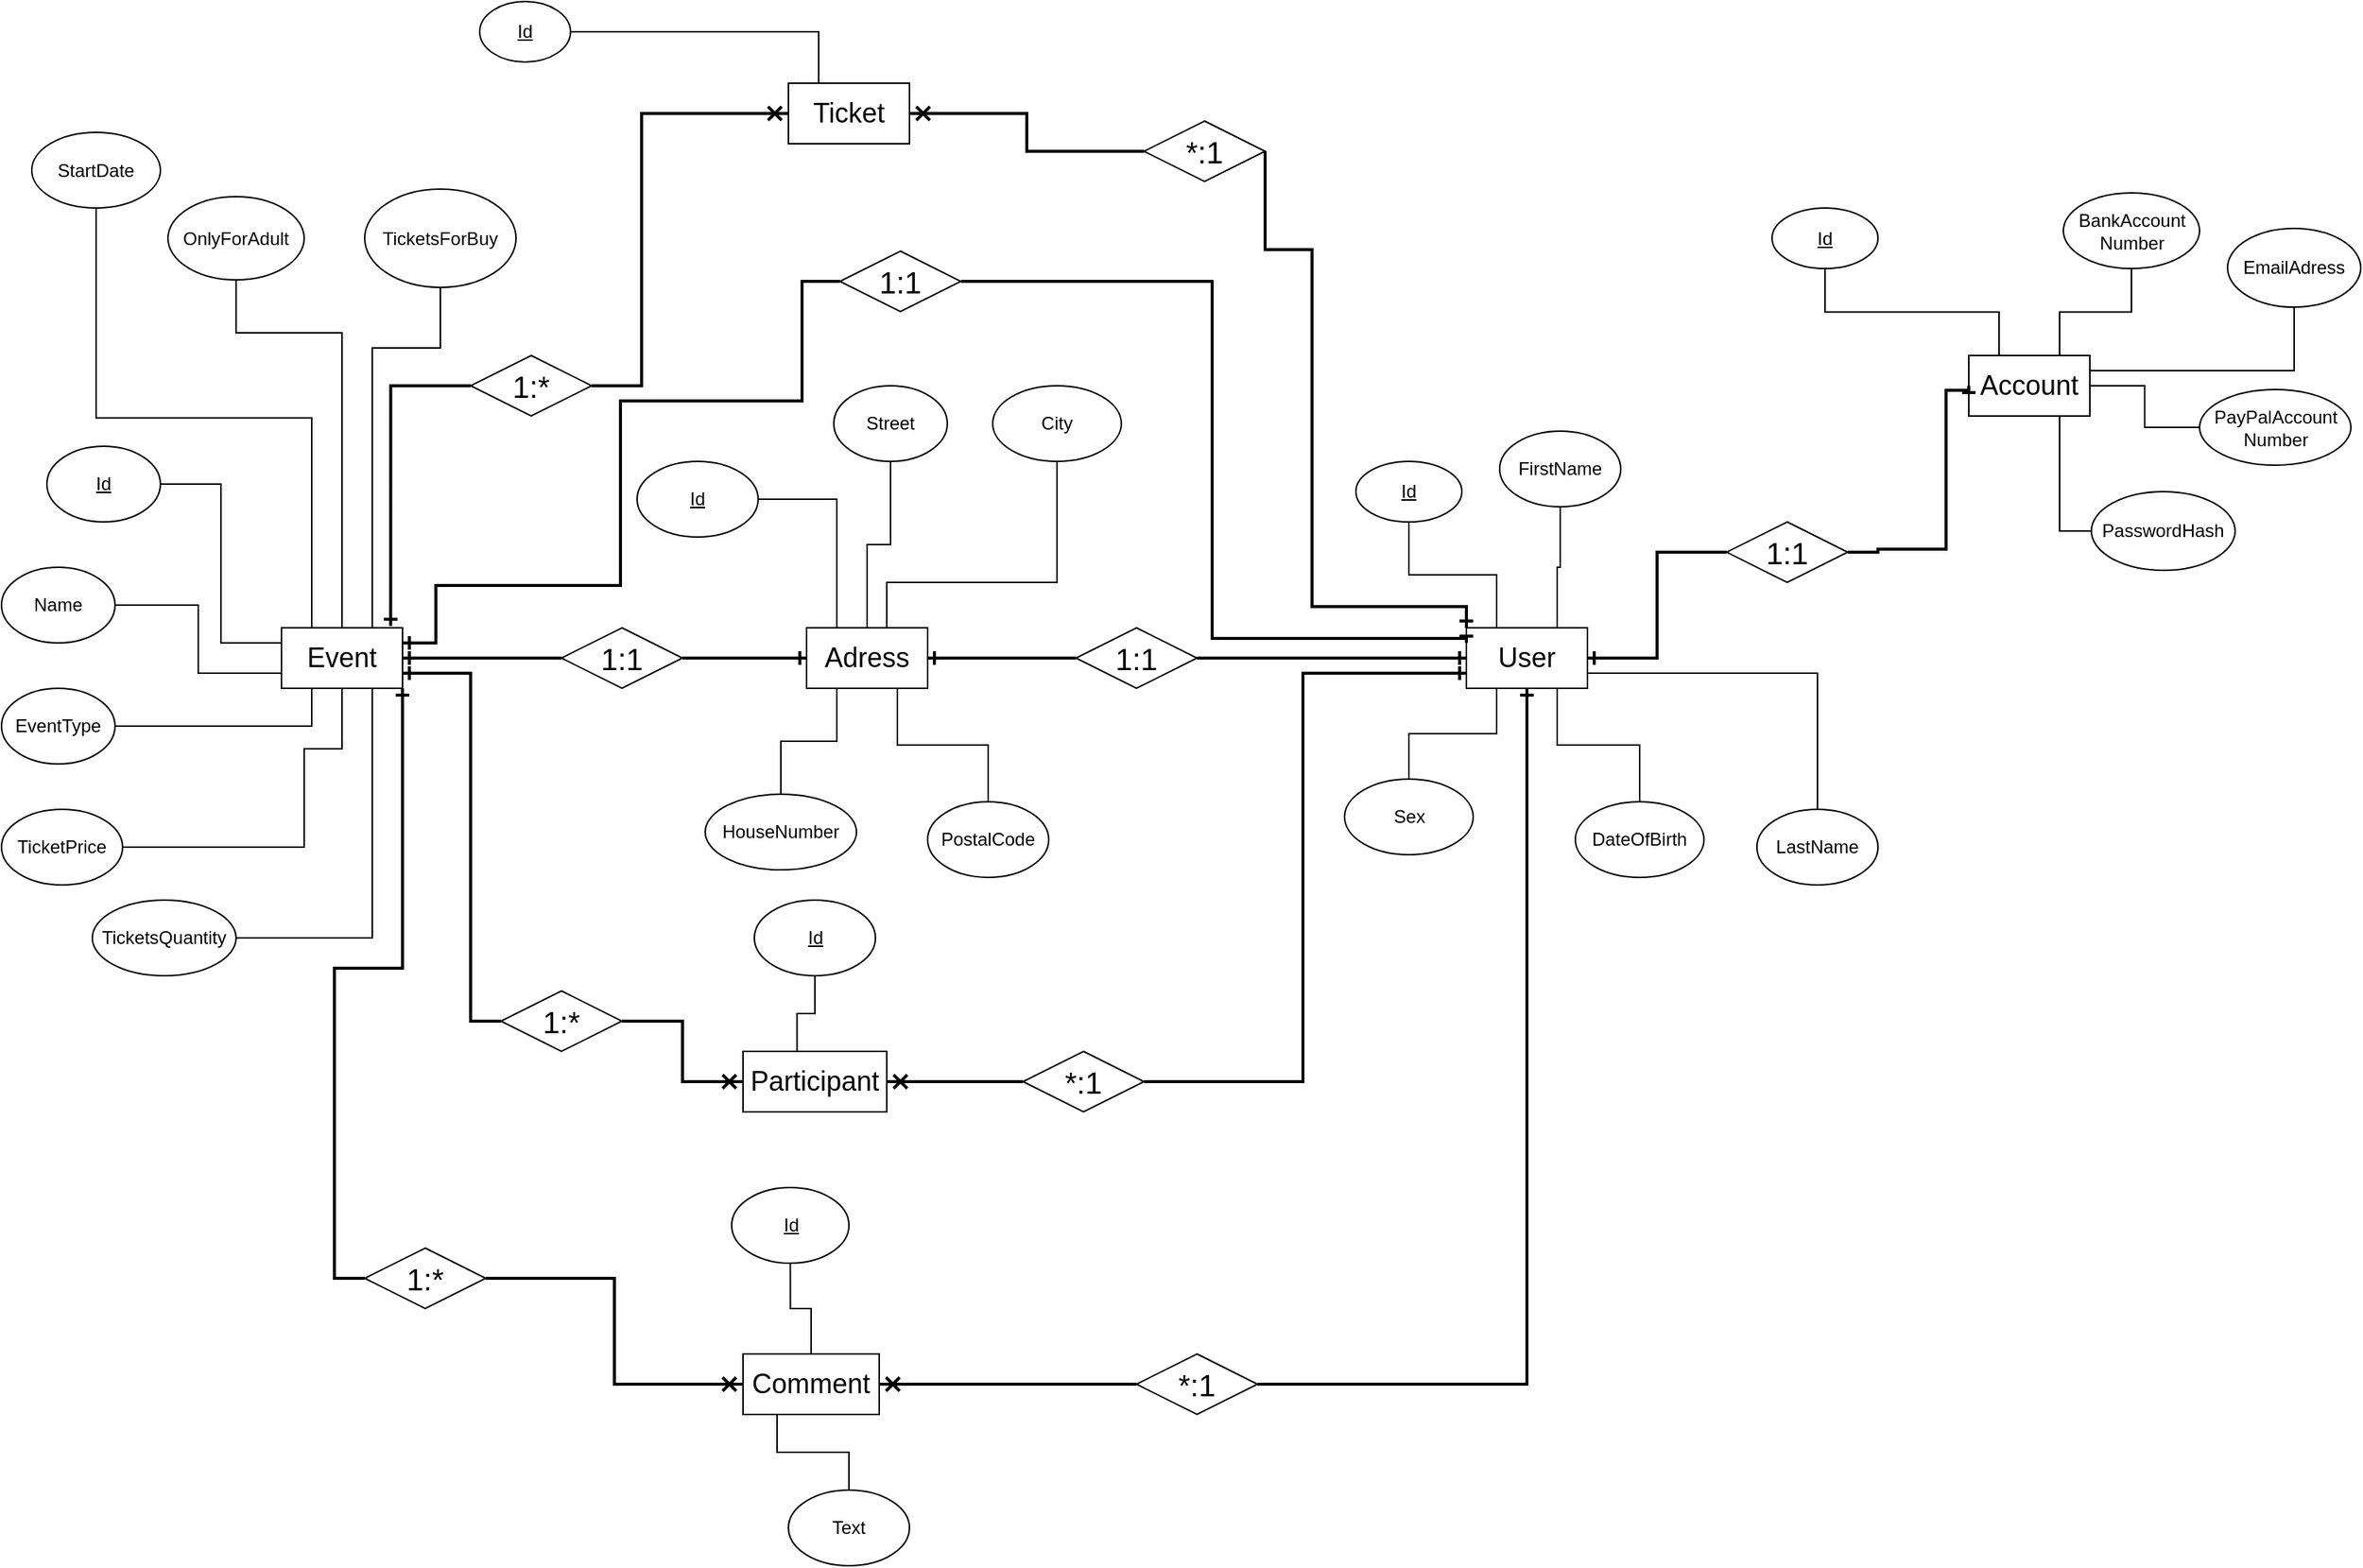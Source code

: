 <mxfile version="14.9.6" type="device"><diagram id="eS-VAdwO2bVmHUquy5g9" name="Page-1"><mxGraphModel dx="1021" dy="504" grid="0" gridSize="10" guides="1" tooltips="1" connect="1" arrows="1" fold="1" page="1" pageScale="1" pageWidth="827" pageHeight="1169" background="#ffffff" math="0" shadow="0"><root><mxCell id="0"/><mxCell id="1" parent="0"/><mxCell id="W27jIn-WB_SkyRIpFvcP-54" style="edgeStyle=orthogonalEdgeStyle;rounded=0;orthogonalLoop=1;jettySize=auto;html=1;exitX=1;exitY=0.75;exitDx=0;exitDy=0;entryX=0;entryY=0.5;entryDx=0;entryDy=0;startArrow=ERone;startFill=0;endArrow=none;endFill=0;strokeWidth=2;" parent="1" source="W27jIn-WB_SkyRIpFvcP-1" target="W27jIn-WB_SkyRIpFvcP-39" edge="1"><mxGeometry relative="1" as="geometry"><Array as="points"><mxPoint x="380" y="485"/></Array></mxGeometry></mxCell><mxCell id="W27jIn-WB_SkyRIpFvcP-62" style="edgeStyle=orthogonalEdgeStyle;rounded=0;orthogonalLoop=1;jettySize=auto;html=1;exitX=0.5;exitY=1;exitDx=0;exitDy=0;entryX=1;entryY=0.5;entryDx=0;entryDy=0;startArrow=none;startFill=0;endArrow=none;endFill=0;strokeWidth=1;" parent="1" source="W27jIn-WB_SkyRIpFvcP-1" target="W27jIn-WB_SkyRIpFvcP-11" edge="1"><mxGeometry relative="1" as="geometry"><Array as="points"><mxPoint x="295" y="535"/><mxPoint x="270" y="535"/><mxPoint x="270" y="600"/></Array></mxGeometry></mxCell><mxCell id="W27jIn-WB_SkyRIpFvcP-64" style="edgeStyle=orthogonalEdgeStyle;rounded=0;orthogonalLoop=1;jettySize=auto;html=1;exitX=0;exitY=0.75;exitDx=0;exitDy=0;entryX=1;entryY=0.5;entryDx=0;entryDy=0;startArrow=none;startFill=0;endArrow=none;endFill=0;strokeWidth=1;" parent="1" source="W27jIn-WB_SkyRIpFvcP-1" target="W27jIn-WB_SkyRIpFvcP-5" edge="1"><mxGeometry relative="1" as="geometry"/></mxCell><mxCell id="W27jIn-WB_SkyRIpFvcP-84" style="edgeStyle=orthogonalEdgeStyle;rounded=0;orthogonalLoop=1;jettySize=auto;html=1;exitX=1;exitY=1;exitDx=0;exitDy=0;entryX=0;entryY=0.5;entryDx=0;entryDy=0;startArrow=ERone;startFill=0;endArrow=none;endFill=0;strokeWidth=2;" parent="1" source="W27jIn-WB_SkyRIpFvcP-1" target="W27jIn-WB_SkyRIpFvcP-52" edge="1"><mxGeometry relative="1" as="geometry"/></mxCell><mxCell id="W27jIn-WB_SkyRIpFvcP-1" value="&lt;font style=&quot;font-size: 18px&quot;&gt;Event&lt;/font&gt;" style="rounded=0;whiteSpace=wrap;html=1;" parent="1" vertex="1"><mxGeometry x="255" y="455" width="80" height="40" as="geometry"/></mxCell><mxCell id="W27jIn-WB_SkyRIpFvcP-77" style="edgeStyle=orthogonalEdgeStyle;rounded=0;orthogonalLoop=1;jettySize=auto;html=1;exitX=0.25;exitY=1;exitDx=0;exitDy=0;entryX=0.5;entryY=0;entryDx=0;entryDy=0;startArrow=none;startFill=0;endArrow=none;endFill=0;strokeWidth=1;" parent="1" source="W27jIn-WB_SkyRIpFvcP-3" target="W27jIn-WB_SkyRIpFvcP-17" edge="1"><mxGeometry relative="1" as="geometry"/></mxCell><mxCell id="W27jIn-WB_SkyRIpFvcP-78" style="edgeStyle=orthogonalEdgeStyle;rounded=0;orthogonalLoop=1;jettySize=auto;html=1;exitX=0.75;exitY=1;exitDx=0;exitDy=0;entryX=0.5;entryY=0;entryDx=0;entryDy=0;startArrow=none;startFill=0;endArrow=none;endFill=0;strokeWidth=1;" parent="1" source="W27jIn-WB_SkyRIpFvcP-3" target="W27jIn-WB_SkyRIpFvcP-15" edge="1"><mxGeometry relative="1" as="geometry"/></mxCell><mxCell id="W27jIn-WB_SkyRIpFvcP-3" value="&lt;font style=&quot;font-size: 18px&quot;&gt;Adress&lt;/font&gt;" style="rounded=0;whiteSpace=wrap;html=1;" parent="1" vertex="1"><mxGeometry x="602" y="455" width="80" height="40" as="geometry"/></mxCell><mxCell id="W27jIn-WB_SkyRIpFvcP-65" style="edgeStyle=orthogonalEdgeStyle;rounded=0;orthogonalLoop=1;jettySize=auto;html=1;exitX=1;exitY=0.5;exitDx=0;exitDy=0;entryX=0;entryY=0.25;entryDx=0;entryDy=0;startArrow=none;startFill=0;endArrow=none;endFill=0;strokeWidth=1;" parent="1" source="W27jIn-WB_SkyRIpFvcP-4" target="W27jIn-WB_SkyRIpFvcP-1" edge="1"><mxGeometry relative="1" as="geometry"/></mxCell><mxCell id="W27jIn-WB_SkyRIpFvcP-4" value="&lt;u&gt;Id&lt;/u&gt;" style="ellipse;whiteSpace=wrap;html=1;" parent="1" vertex="1"><mxGeometry x="100" y="335" width="75" height="50" as="geometry"/></mxCell><mxCell id="W27jIn-WB_SkyRIpFvcP-5" value="Name" style="ellipse;whiteSpace=wrap;html=1;" parent="1" vertex="1"><mxGeometry x="70" y="415" width="75" height="50" as="geometry"/></mxCell><mxCell id="W27jIn-WB_SkyRIpFvcP-68" style="edgeStyle=orthogonalEdgeStyle;rounded=0;orthogonalLoop=1;jettySize=auto;html=1;exitX=0;exitY=0.5;exitDx=0;exitDy=0;entryX=1;entryY=0.5;entryDx=0;entryDy=0;startArrow=none;startFill=0;endArrow=ERone;endFill=0;strokeWidth=2;" parent="1" source="W27jIn-WB_SkyRIpFvcP-6" target="W27jIn-WB_SkyRIpFvcP-1" edge="1"><mxGeometry relative="1" as="geometry"/></mxCell><mxCell id="W27jIn-WB_SkyRIpFvcP-71" style="edgeStyle=orthogonalEdgeStyle;rounded=0;orthogonalLoop=1;jettySize=auto;html=1;exitX=1;exitY=0.5;exitDx=0;exitDy=0;entryX=0;entryY=0.5;entryDx=0;entryDy=0;startArrow=none;startFill=0;endArrow=ERone;endFill=0;strokeWidth=2;" parent="1" source="W27jIn-WB_SkyRIpFvcP-6" target="W27jIn-WB_SkyRIpFvcP-3" edge="1"><mxGeometry relative="1" as="geometry"/></mxCell><mxCell id="W27jIn-WB_SkyRIpFvcP-6" value="&lt;font style=&quot;font-size: 20px&quot;&gt;1:1&lt;/font&gt;" style="rhombus;whiteSpace=wrap;html=1;" parent="1" vertex="1"><mxGeometry x="440" y="455" width="80" height="40" as="geometry"/></mxCell><mxCell id="W27jIn-WB_SkyRIpFvcP-63" style="edgeStyle=orthogonalEdgeStyle;rounded=0;orthogonalLoop=1;jettySize=auto;html=1;exitX=1;exitY=0.5;exitDx=0;exitDy=0;entryX=0.25;entryY=1;entryDx=0;entryDy=0;startArrow=none;startFill=0;endArrow=none;endFill=0;strokeWidth=1;" parent="1" source="W27jIn-WB_SkyRIpFvcP-7" target="W27jIn-WB_SkyRIpFvcP-1" edge="1"><mxGeometry relative="1" as="geometry"/></mxCell><mxCell id="W27jIn-WB_SkyRIpFvcP-7" value="EventType" style="ellipse;whiteSpace=wrap;html=1;" parent="1" vertex="1"><mxGeometry x="70" y="495" width="75" height="50" as="geometry"/></mxCell><mxCell id="W27jIn-WB_SkyRIpFvcP-66" style="edgeStyle=orthogonalEdgeStyle;rounded=0;orthogonalLoop=1;jettySize=auto;html=1;exitX=0.5;exitY=1;exitDx=0;exitDy=0;entryX=0.25;entryY=0;entryDx=0;entryDy=0;startArrow=none;startFill=0;endArrow=none;endFill=0;strokeWidth=1;" parent="1" source="W27jIn-WB_SkyRIpFvcP-9" target="W27jIn-WB_SkyRIpFvcP-1" edge="1"><mxGeometry relative="1" as="geometry"/></mxCell><mxCell id="W27jIn-WB_SkyRIpFvcP-9" value="StartDate" style="ellipse;whiteSpace=wrap;html=1;" parent="1" vertex="1"><mxGeometry x="90" y="127.5" width="85" height="50" as="geometry"/></mxCell><mxCell id="W27jIn-WB_SkyRIpFvcP-11" value="TicketPrice" style="ellipse;whiteSpace=wrap;html=1;" parent="1" vertex="1"><mxGeometry x="70" y="575" width="80" height="50" as="geometry"/></mxCell><mxCell id="W27jIn-WB_SkyRIpFvcP-85" style="edgeStyle=orthogonalEdgeStyle;rounded=0;orthogonalLoop=1;jettySize=auto;html=1;exitX=1;exitY=0.5;exitDx=0;exitDy=0;entryX=0.75;entryY=1;entryDx=0;entryDy=0;startArrow=none;startFill=0;endArrow=none;endFill=0;strokeWidth=1;" parent="1" source="W27jIn-WB_SkyRIpFvcP-12" target="W27jIn-WB_SkyRIpFvcP-1" edge="1"><mxGeometry relative="1" as="geometry"/></mxCell><mxCell id="W27jIn-WB_SkyRIpFvcP-12" value="TicketsQuantity" style="ellipse;whiteSpace=wrap;html=1;" parent="1" vertex="1"><mxGeometry x="130" y="635" width="95" height="50" as="geometry"/></mxCell><mxCell id="W27jIn-WB_SkyRIpFvcP-79" style="edgeStyle=orthogonalEdgeStyle;rounded=0;orthogonalLoop=1;jettySize=auto;html=1;exitX=1;exitY=0.5;exitDx=0;exitDy=0;entryX=0.25;entryY=0;entryDx=0;entryDy=0;startArrow=none;startFill=0;endArrow=none;endFill=0;strokeWidth=1;" parent="1" source="W27jIn-WB_SkyRIpFvcP-13" target="W27jIn-WB_SkyRIpFvcP-3" edge="1"><mxGeometry relative="1" as="geometry"/></mxCell><mxCell id="W27jIn-WB_SkyRIpFvcP-13" value="&lt;u&gt;Id&lt;/u&gt;" style="ellipse;whiteSpace=wrap;html=1;" parent="1" vertex="1"><mxGeometry x="490" y="345" width="80" height="50" as="geometry"/></mxCell><mxCell id="W27jIn-WB_SkyRIpFvcP-80" style="edgeStyle=orthogonalEdgeStyle;rounded=0;orthogonalLoop=1;jettySize=auto;html=1;exitX=0.5;exitY=1;exitDx=0;exitDy=0;entryX=0.5;entryY=0;entryDx=0;entryDy=0;startArrow=none;startFill=0;endArrow=none;endFill=0;strokeWidth=1;" parent="1" source="W27jIn-WB_SkyRIpFvcP-14" target="W27jIn-WB_SkyRIpFvcP-3" edge="1"><mxGeometry relative="1" as="geometry"/></mxCell><mxCell id="W27jIn-WB_SkyRIpFvcP-14" value="Street" style="ellipse;whiteSpace=wrap;html=1;" parent="1" vertex="1"><mxGeometry x="620" y="295" width="75" height="50" as="geometry"/></mxCell><mxCell id="W27jIn-WB_SkyRIpFvcP-15" value="PostalCode" style="ellipse;whiteSpace=wrap;html=1;" parent="1" vertex="1"><mxGeometry x="682" y="570" width="80" height="50" as="geometry"/></mxCell><mxCell id="W27jIn-WB_SkyRIpFvcP-81" style="edgeStyle=orthogonalEdgeStyle;rounded=0;orthogonalLoop=1;jettySize=auto;html=1;exitX=0.5;exitY=1;exitDx=0;exitDy=0;entryX=0.75;entryY=0;entryDx=0;entryDy=0;startArrow=none;startFill=0;endArrow=none;endFill=0;strokeWidth=1;" parent="1" source="W27jIn-WB_SkyRIpFvcP-16" target="W27jIn-WB_SkyRIpFvcP-3" edge="1"><mxGeometry relative="1" as="geometry"><Array as="points"><mxPoint x="768" y="425"/><mxPoint x="655" y="425"/></Array></mxGeometry></mxCell><mxCell id="W27jIn-WB_SkyRIpFvcP-16" value="City" style="ellipse;whiteSpace=wrap;html=1;" parent="1" vertex="1"><mxGeometry x="725" y="295" width="85" height="50" as="geometry"/></mxCell><mxCell id="W27jIn-WB_SkyRIpFvcP-17" value="HouseNumber" style="ellipse;whiteSpace=wrap;html=1;" parent="1" vertex="1"><mxGeometry x="535" y="565" width="100" height="50" as="geometry"/></mxCell><mxCell id="W27jIn-WB_SkyRIpFvcP-60" style="edgeStyle=orthogonalEdgeStyle;rounded=0;orthogonalLoop=1;jettySize=auto;html=1;exitX=0;exitY=0.75;exitDx=0;exitDy=0;entryX=1;entryY=0.5;entryDx=0;entryDy=0;endArrow=none;endFill=0;startArrow=ERone;startFill=0;strokeWidth=2;" parent="1" source="W27jIn-WB_SkyRIpFvcP-19" target="W27jIn-WB_SkyRIpFvcP-57" edge="1"><mxGeometry relative="1" as="geometry"><Array as="points"><mxPoint x="930" y="485"/><mxPoint x="930" y="755"/></Array></mxGeometry></mxCell><mxCell id="W27jIn-WB_SkyRIpFvcP-91" style="edgeStyle=orthogonalEdgeStyle;rounded=0;orthogonalLoop=1;jettySize=auto;html=1;exitX=0.25;exitY=1;exitDx=0;exitDy=0;entryX=0.5;entryY=0;entryDx=0;entryDy=0;startArrow=none;startFill=0;endArrow=none;endFill=0;strokeWidth=1;" parent="1" source="W27jIn-WB_SkyRIpFvcP-19" target="W27jIn-WB_SkyRIpFvcP-24" edge="1"><mxGeometry relative="1" as="geometry"/></mxCell><mxCell id="W27jIn-WB_SkyRIpFvcP-103" style="edgeStyle=orthogonalEdgeStyle;rounded=0;orthogonalLoop=1;jettySize=auto;html=1;exitX=0.5;exitY=1;exitDx=0;exitDy=0;entryX=1;entryY=0.5;entryDx=0;entryDy=0;startArrow=ERone;startFill=0;endArrow=none;endFill=0;strokeWidth=2;" parent="1" source="W27jIn-WB_SkyRIpFvcP-19" target="W27jIn-WB_SkyRIpFvcP-101" edge="1"><mxGeometry relative="1" as="geometry"/></mxCell><mxCell id="W27jIn-WB_SkyRIpFvcP-105" style="edgeStyle=orthogonalEdgeStyle;rounded=0;orthogonalLoop=1;jettySize=auto;html=1;exitX=0.75;exitY=1;exitDx=0;exitDy=0;entryX=0.5;entryY=0;entryDx=0;entryDy=0;startArrow=none;startFill=0;endArrow=none;endFill=0;strokeWidth=1;" parent="1" source="W27jIn-WB_SkyRIpFvcP-19" target="W27jIn-WB_SkyRIpFvcP-25" edge="1"><mxGeometry relative="1" as="geometry"/></mxCell><mxCell id="W27jIn-WB_SkyRIpFvcP-106" style="edgeStyle=orthogonalEdgeStyle;rounded=0;orthogonalLoop=1;jettySize=auto;html=1;exitX=1;exitY=0.75;exitDx=0;exitDy=0;entryX=0.5;entryY=0;entryDx=0;entryDy=0;startArrow=none;startFill=0;endArrow=none;endFill=0;strokeWidth=1;" parent="1" source="W27jIn-WB_SkyRIpFvcP-19" target="W27jIn-WB_SkyRIpFvcP-22" edge="1"><mxGeometry relative="1" as="geometry"/></mxCell><mxCell id="W27jIn-WB_SkyRIpFvcP-19" value="&lt;font style=&quot;font-size: 18px&quot;&gt;User&lt;/font&gt;" style="rounded=0;whiteSpace=wrap;html=1;" parent="1" vertex="1"><mxGeometry x="1038" y="455" width="80" height="40" as="geometry"/></mxCell><mxCell id="W27jIn-WB_SkyRIpFvcP-89" style="edgeStyle=orthogonalEdgeStyle;rounded=0;orthogonalLoop=1;jettySize=auto;html=1;exitX=0.5;exitY=1;exitDx=0;exitDy=0;entryX=0.25;entryY=0;entryDx=0;entryDy=0;startArrow=none;startFill=0;endArrow=none;endFill=0;strokeWidth=1;" parent="1" source="W27jIn-WB_SkyRIpFvcP-20" target="W27jIn-WB_SkyRIpFvcP-19" edge="1"><mxGeometry relative="1" as="geometry"/></mxCell><mxCell id="W27jIn-WB_SkyRIpFvcP-20" value="&lt;u&gt;Id&lt;/u&gt;" style="ellipse;whiteSpace=wrap;html=1;" parent="1" vertex="1"><mxGeometry x="965" y="345" width="70" height="40" as="geometry"/></mxCell><mxCell id="W27jIn-WB_SkyRIpFvcP-104" style="edgeStyle=orthogonalEdgeStyle;rounded=0;orthogonalLoop=1;jettySize=auto;html=1;exitX=0.5;exitY=1;exitDx=0;exitDy=0;entryX=0.75;entryY=0;entryDx=0;entryDy=0;startArrow=none;startFill=0;endArrow=none;endFill=0;strokeWidth=1;" parent="1" source="W27jIn-WB_SkyRIpFvcP-21" target="W27jIn-WB_SkyRIpFvcP-19" edge="1"><mxGeometry relative="1" as="geometry"/></mxCell><mxCell id="W27jIn-WB_SkyRIpFvcP-21" value="FirstName" style="ellipse;whiteSpace=wrap;html=1;" parent="1" vertex="1"><mxGeometry x="1060" y="325" width="80" height="50" as="geometry"/></mxCell><mxCell id="W27jIn-WB_SkyRIpFvcP-22" value="LastName" style="ellipse;whiteSpace=wrap;html=1;" parent="1" vertex="1"><mxGeometry x="1230" y="575" width="80" height="50" as="geometry"/></mxCell><mxCell id="W27jIn-WB_SkyRIpFvcP-24" value="Sex" style="ellipse;whiteSpace=wrap;html=1;" parent="1" vertex="1"><mxGeometry x="957.5" y="555" width="85" height="50" as="geometry"/></mxCell><mxCell id="W27jIn-WB_SkyRIpFvcP-25" value="DateOfBirth" style="ellipse;whiteSpace=wrap;html=1;" parent="1" vertex="1"><mxGeometry x="1110" y="570" width="85" height="50" as="geometry"/></mxCell><mxCell id="xtfUx2BnxVNcC61p0Xho-4" style="edgeStyle=orthogonalEdgeStyle;rounded=0;orthogonalLoop=1;jettySize=auto;html=1;exitX=0.75;exitY=1;exitDx=0;exitDy=0;entryX=0;entryY=0.5;entryDx=0;entryDy=0;endArrow=none;endFill=0;" edge="1" parent="1" source="W27jIn-WB_SkyRIpFvcP-27" target="xtfUx2BnxVNcC61p0Xho-2"><mxGeometry relative="1" as="geometry"/></mxCell><mxCell id="W27jIn-WB_SkyRIpFvcP-27" value="&lt;font style=&quot;font-size: 18px&quot;&gt;Account&lt;/font&gt;" style="rounded=0;whiteSpace=wrap;html=1;" parent="1" vertex="1"><mxGeometry x="1370" y="275" width="80" height="40" as="geometry"/></mxCell><mxCell id="W27jIn-WB_SkyRIpFvcP-82" style="edgeStyle=orthogonalEdgeStyle;rounded=0;orthogonalLoop=1;jettySize=auto;html=1;exitX=0;exitY=0.5;exitDx=0;exitDy=0;entryX=1;entryY=0.5;entryDx=0;entryDy=0;startArrow=none;startFill=0;endArrow=cross;endFill=0;strokeWidth=2;" parent="1" source="W27jIn-WB_SkyRIpFvcP-29" target="W27jIn-WB_SkyRIpFvcP-41" edge="1"><mxGeometry relative="1" as="geometry"/></mxCell><mxCell id="W27jIn-WB_SkyRIpFvcP-83" style="edgeStyle=orthogonalEdgeStyle;rounded=0;orthogonalLoop=1;jettySize=auto;html=1;exitX=1;exitY=0.5;exitDx=0;exitDy=0;entryX=0;entryY=0;entryDx=0;entryDy=0;startArrow=none;startFill=0;endArrow=ERone;endFill=0;strokeWidth=2;" parent="1" source="W27jIn-WB_SkyRIpFvcP-29" target="W27jIn-WB_SkyRIpFvcP-19" edge="1"><mxGeometry relative="1" as="geometry"><Array as="points"><mxPoint x="936" y="205"/><mxPoint x="936" y="441"/><mxPoint x="1038" y="441"/></Array></mxGeometry></mxCell><mxCell id="W27jIn-WB_SkyRIpFvcP-29" value="&lt;font style=&quot;font-size: 20px&quot;&gt;*:1&lt;/font&gt;" style="rhombus;whiteSpace=wrap;html=1;" parent="1" vertex="1"><mxGeometry x="825" y="120" width="80" height="40" as="geometry"/></mxCell><mxCell id="W27jIn-WB_SkyRIpFvcP-98" style="edgeStyle=orthogonalEdgeStyle;rounded=0;orthogonalLoop=1;jettySize=auto;html=1;exitX=0.5;exitY=1;exitDx=0;exitDy=0;entryX=0.25;entryY=0;entryDx=0;entryDy=0;startArrow=none;startFill=0;endArrow=none;endFill=0;strokeWidth=1;" parent="1" source="W27jIn-WB_SkyRIpFvcP-30" target="W27jIn-WB_SkyRIpFvcP-27" edge="1"><mxGeometry relative="1" as="geometry"/></mxCell><mxCell id="W27jIn-WB_SkyRIpFvcP-30" value="&lt;u&gt;Id&lt;/u&gt;" style="ellipse;whiteSpace=wrap;html=1;" parent="1" vertex="1"><mxGeometry x="1240" y="177.5" width="70" height="40" as="geometry"/></mxCell><mxCell id="W27jIn-WB_SkyRIpFvcP-99" style="edgeStyle=orthogonalEdgeStyle;rounded=0;orthogonalLoop=1;jettySize=auto;html=1;exitX=0.5;exitY=1;exitDx=0;exitDy=0;entryX=0.75;entryY=0;entryDx=0;entryDy=0;startArrow=none;startFill=0;endArrow=none;endFill=0;strokeWidth=1;" parent="1" source="W27jIn-WB_SkyRIpFvcP-31" target="W27jIn-WB_SkyRIpFvcP-27" edge="1"><mxGeometry relative="1" as="geometry"/></mxCell><mxCell id="W27jIn-WB_SkyRIpFvcP-31" value="&lt;div&gt;BankAccount&lt;/div&gt;&lt;div&gt;Number&lt;/div&gt;" style="ellipse;whiteSpace=wrap;html=1;" parent="1" vertex="1"><mxGeometry x="1432.5" y="167.5" width="90" height="50" as="geometry"/></mxCell><mxCell id="W27jIn-WB_SkyRIpFvcP-100" style="edgeStyle=orthogonalEdgeStyle;rounded=0;orthogonalLoop=1;jettySize=auto;html=1;exitX=0;exitY=0.5;exitDx=0;exitDy=0;entryX=1;entryY=0.5;entryDx=0;entryDy=0;startArrow=none;startFill=0;endArrow=none;endFill=0;strokeWidth=1;" parent="1" source="W27jIn-WB_SkyRIpFvcP-32" target="W27jIn-WB_SkyRIpFvcP-27" edge="1"><mxGeometry relative="1" as="geometry"/></mxCell><mxCell id="W27jIn-WB_SkyRIpFvcP-32" value="&lt;div&gt;PayPalAccount&lt;/div&gt;&lt;div&gt;Number&lt;br&gt;&lt;/div&gt;" style="ellipse;whiteSpace=wrap;html=1;" parent="1" vertex="1"><mxGeometry x="1522.5" y="297.5" width="100" height="50" as="geometry"/></mxCell><mxCell id="W27jIn-WB_SkyRIpFvcP-33" style="edgeStyle=orthogonalEdgeStyle;rounded=0;orthogonalLoop=1;jettySize=auto;html=1;exitX=0.5;exitY=1;exitDx=0;exitDy=0;" parent="1" source="W27jIn-WB_SkyRIpFvcP-21" target="W27jIn-WB_SkyRIpFvcP-21" edge="1"><mxGeometry relative="1" as="geometry"/></mxCell><mxCell id="W27jIn-WB_SkyRIpFvcP-35" value="&lt;font style=&quot;font-size: 18px&quot;&gt;Participant&lt;/font&gt;" style="rounded=0;whiteSpace=wrap;html=1;" parent="1" vertex="1"><mxGeometry x="560" y="735" width="95" height="40" as="geometry"/></mxCell><mxCell id="W27jIn-WB_SkyRIpFvcP-56" style="edgeStyle=orthogonalEdgeStyle;rounded=0;orthogonalLoop=1;jettySize=auto;html=1;exitX=0.5;exitY=1;exitDx=0;exitDy=0;entryX=0.376;entryY=0;entryDx=0;entryDy=0;entryPerimeter=0;endArrow=none;endFill=0;" parent="1" source="W27jIn-WB_SkyRIpFvcP-36" target="W27jIn-WB_SkyRIpFvcP-35" edge="1"><mxGeometry relative="1" as="geometry"/></mxCell><mxCell id="W27jIn-WB_SkyRIpFvcP-36" value="&lt;u&gt;Id&lt;/u&gt;" style="ellipse;whiteSpace=wrap;html=1;" parent="1" vertex="1"><mxGeometry x="567.5" y="635" width="80" height="50" as="geometry"/></mxCell><mxCell id="W27jIn-WB_SkyRIpFvcP-55" style="edgeStyle=orthogonalEdgeStyle;rounded=0;orthogonalLoop=1;jettySize=auto;html=1;exitX=1;exitY=0.5;exitDx=0;exitDy=0;entryX=0;entryY=0.5;entryDx=0;entryDy=0;endArrow=cross;endFill=0;strokeWidth=2;" parent="1" source="W27jIn-WB_SkyRIpFvcP-39" target="W27jIn-WB_SkyRIpFvcP-35" edge="1"><mxGeometry relative="1" as="geometry"/></mxCell><mxCell id="W27jIn-WB_SkyRIpFvcP-39" value="&lt;font style=&quot;font-size: 20px&quot;&gt;1:*&lt;/font&gt;" style="rhombus;whiteSpace=wrap;html=1;" parent="1" vertex="1"><mxGeometry x="400" y="695" width="80" height="40" as="geometry"/></mxCell><mxCell id="W27jIn-WB_SkyRIpFvcP-72" style="edgeStyle=orthogonalEdgeStyle;rounded=0;orthogonalLoop=1;jettySize=auto;html=1;exitX=0;exitY=0.5;exitDx=0;exitDy=0;entryX=1;entryY=0.5;entryDx=0;entryDy=0;startArrow=none;startFill=0;endArrow=ERone;endFill=0;strokeWidth=2;" parent="1" source="W27jIn-WB_SkyRIpFvcP-40" target="W27jIn-WB_SkyRIpFvcP-3" edge="1"><mxGeometry relative="1" as="geometry"/></mxCell><mxCell id="W27jIn-WB_SkyRIpFvcP-73" style="edgeStyle=orthogonalEdgeStyle;rounded=0;orthogonalLoop=1;jettySize=auto;html=1;exitX=1;exitY=0.5;exitDx=0;exitDy=0;entryX=0;entryY=0.5;entryDx=0;entryDy=0;startArrow=none;startFill=0;endArrow=ERone;endFill=0;strokeWidth=2;" parent="1" source="W27jIn-WB_SkyRIpFvcP-40" target="W27jIn-WB_SkyRIpFvcP-19" edge="1"><mxGeometry relative="1" as="geometry"/></mxCell><mxCell id="W27jIn-WB_SkyRIpFvcP-40" value="&lt;font style=&quot;font-size: 20px&quot;&gt;1:1&lt;/font&gt;" style="rhombus;whiteSpace=wrap;html=1;" parent="1" vertex="1"><mxGeometry x="780" y="455" width="80" height="40" as="geometry"/></mxCell><mxCell id="W27jIn-WB_SkyRIpFvcP-41" value="&lt;font style=&quot;font-size: 18px&quot;&gt;Ticket&lt;/font&gt;" style="rounded=0;whiteSpace=wrap;html=1;" parent="1" vertex="1"><mxGeometry x="590" y="95" width="80" height="40" as="geometry"/></mxCell><mxCell id="W27jIn-WB_SkyRIpFvcP-67" style="edgeStyle=orthogonalEdgeStyle;rounded=0;orthogonalLoop=1;jettySize=auto;html=1;exitX=1;exitY=0.5;exitDx=0;exitDy=0;entryX=0.25;entryY=0;entryDx=0;entryDy=0;startArrow=none;startFill=0;endArrow=none;endFill=0;strokeWidth=1;" parent="1" source="W27jIn-WB_SkyRIpFvcP-42" target="W27jIn-WB_SkyRIpFvcP-41" edge="1"><mxGeometry relative="1" as="geometry"/></mxCell><mxCell id="W27jIn-WB_SkyRIpFvcP-42" value="&lt;u&gt;Id&lt;/u&gt;" style="ellipse;whiteSpace=wrap;html=1;" parent="1" vertex="1"><mxGeometry x="386" y="41" width="60" height="40" as="geometry"/></mxCell><mxCell id="W27jIn-WB_SkyRIpFvcP-75" style="edgeStyle=orthogonalEdgeStyle;rounded=0;orthogonalLoop=1;jettySize=auto;html=1;exitX=0;exitY=0.5;exitDx=0;exitDy=0;entryX=0.902;entryY=-0.029;entryDx=0;entryDy=0;startArrow=none;startFill=0;endArrow=ERone;endFill=0;strokeWidth=2;entryPerimeter=0;" parent="1" source="W27jIn-WB_SkyRIpFvcP-45" target="W27jIn-WB_SkyRIpFvcP-1" edge="1"><mxGeometry relative="1" as="geometry"/></mxCell><mxCell id="W27jIn-WB_SkyRIpFvcP-76" style="edgeStyle=orthogonalEdgeStyle;rounded=0;orthogonalLoop=1;jettySize=auto;html=1;exitX=1;exitY=0.5;exitDx=0;exitDy=0;entryX=0;entryY=0.5;entryDx=0;entryDy=0;startArrow=none;startFill=0;endArrow=cross;endFill=0;strokeWidth=2;" parent="1" source="W27jIn-WB_SkyRIpFvcP-45" target="W27jIn-WB_SkyRIpFvcP-41" edge="1"><mxGeometry relative="1" as="geometry"><Array as="points"><mxPoint x="493" y="295"/><mxPoint x="493" y="115"/></Array></mxGeometry></mxCell><mxCell id="W27jIn-WB_SkyRIpFvcP-45" value="&lt;font style=&quot;font-size: 20px&quot;&gt;1:*&lt;/font&gt;" style="rhombus;whiteSpace=wrap;html=1;" parent="1" vertex="1"><mxGeometry x="380" y="275" width="80" height="40" as="geometry"/></mxCell><mxCell id="W27jIn-WB_SkyRIpFvcP-88" style="edgeStyle=orthogonalEdgeStyle;rounded=0;orthogonalLoop=1;jettySize=auto;html=1;exitX=0.25;exitY=1;exitDx=0;exitDy=0;entryX=0.5;entryY=0;entryDx=0;entryDy=0;startArrow=none;startFill=0;endArrow=none;endFill=0;strokeWidth=1;" parent="1" source="W27jIn-WB_SkyRIpFvcP-47" target="W27jIn-WB_SkyRIpFvcP-50" edge="1"><mxGeometry relative="1" as="geometry"/></mxCell><mxCell id="W27jIn-WB_SkyRIpFvcP-102" style="edgeStyle=orthogonalEdgeStyle;rounded=0;orthogonalLoop=1;jettySize=auto;html=1;exitX=1;exitY=0.5;exitDx=0;exitDy=0;entryX=0;entryY=0.5;entryDx=0;entryDy=0;startArrow=cross;startFill=0;endArrow=none;endFill=0;strokeWidth=2;" parent="1" source="W27jIn-WB_SkyRIpFvcP-47" target="W27jIn-WB_SkyRIpFvcP-101" edge="1"><mxGeometry relative="1" as="geometry"/></mxCell><mxCell id="W27jIn-WB_SkyRIpFvcP-47" value="&lt;font style=&quot;font-size: 18px&quot;&gt;Comment&lt;/font&gt;" style="rounded=0;whiteSpace=wrap;html=1;" parent="1" vertex="1"><mxGeometry x="560" y="935" width="90" height="40" as="geometry"/></mxCell><mxCell id="W27jIn-WB_SkyRIpFvcP-87" style="edgeStyle=orthogonalEdgeStyle;rounded=0;orthogonalLoop=1;jettySize=auto;html=1;exitX=0.5;exitY=1;exitDx=0;exitDy=0;entryX=0.5;entryY=0;entryDx=0;entryDy=0;startArrow=none;startFill=0;endArrow=none;endFill=0;strokeWidth=1;" parent="1" source="W27jIn-WB_SkyRIpFvcP-48" target="W27jIn-WB_SkyRIpFvcP-47" edge="1"><mxGeometry relative="1" as="geometry"/></mxCell><mxCell id="W27jIn-WB_SkyRIpFvcP-48" value="&lt;u&gt;Id&lt;/u&gt;" style="ellipse;whiteSpace=wrap;html=1;" parent="1" vertex="1"><mxGeometry x="552.5" y="825" width="77.5" height="50" as="geometry"/></mxCell><mxCell id="W27jIn-WB_SkyRIpFvcP-50" value="Text" style="ellipse;whiteSpace=wrap;html=1;" parent="1" vertex="1"><mxGeometry x="590" y="1025" width="80" height="50" as="geometry"/></mxCell><mxCell id="W27jIn-WB_SkyRIpFvcP-86" style="edgeStyle=orthogonalEdgeStyle;rounded=0;orthogonalLoop=1;jettySize=auto;html=1;exitX=1;exitY=0.5;exitDx=0;exitDy=0;entryX=0;entryY=0.5;entryDx=0;entryDy=0;startArrow=none;startFill=0;endArrow=cross;endFill=0;strokeWidth=2;" parent="1" source="W27jIn-WB_SkyRIpFvcP-52" target="W27jIn-WB_SkyRIpFvcP-47" edge="1"><mxGeometry relative="1" as="geometry"/></mxCell><mxCell id="W27jIn-WB_SkyRIpFvcP-52" value="&lt;font style=&quot;font-size: 20px&quot;&gt;1:*&lt;/font&gt;" style="rhombus;whiteSpace=wrap;html=1;" parent="1" vertex="1"><mxGeometry x="310" y="865" width="80" height="40" as="geometry"/></mxCell><mxCell id="W27jIn-WB_SkyRIpFvcP-59" style="edgeStyle=orthogonalEdgeStyle;rounded=0;orthogonalLoop=1;jettySize=auto;html=1;exitX=0;exitY=0.5;exitDx=0;exitDy=0;entryX=1;entryY=0.5;entryDx=0;entryDy=0;startArrow=none;startFill=0;endArrow=cross;endFill=0;strokeWidth=2;" parent="1" source="W27jIn-WB_SkyRIpFvcP-57" target="W27jIn-WB_SkyRIpFvcP-35" edge="1"><mxGeometry relative="1" as="geometry"/></mxCell><mxCell id="W27jIn-WB_SkyRIpFvcP-57" value="&lt;font style=&quot;font-size: 20px&quot;&gt;*:1&lt;/font&gt;" style="rhombus;whiteSpace=wrap;html=1;" parent="1" vertex="1"><mxGeometry x="745" y="735" width="80" height="40" as="geometry"/></mxCell><mxCell id="W27jIn-WB_SkyRIpFvcP-95" style="edgeStyle=orthogonalEdgeStyle;rounded=0;orthogonalLoop=1;jettySize=auto;html=1;exitX=0;exitY=0.5;exitDx=0;exitDy=0;entryX=1;entryY=0.5;entryDx=0;entryDy=0;startArrow=none;startFill=0;endArrow=ERone;endFill=0;strokeWidth=2;" parent="1" source="W27jIn-WB_SkyRIpFvcP-93" target="W27jIn-WB_SkyRIpFvcP-19" edge="1"><mxGeometry relative="1" as="geometry"/></mxCell><mxCell id="W27jIn-WB_SkyRIpFvcP-96" style="edgeStyle=orthogonalEdgeStyle;rounded=0;orthogonalLoop=1;jettySize=auto;html=1;exitX=1;exitY=0.5;exitDx=0;exitDy=0;entryX=0;entryY=0.5;entryDx=0;entryDy=0;startArrow=none;startFill=0;endArrow=ERone;endFill=0;strokeWidth=2;" parent="1" source="W27jIn-WB_SkyRIpFvcP-93" target="W27jIn-WB_SkyRIpFvcP-27" edge="1"><mxGeometry relative="1" as="geometry"><Array as="points"><mxPoint x="1310" y="403"/><mxPoint x="1355" y="403"/><mxPoint x="1355" y="298"/><mxPoint x="1370" y="298"/></Array></mxGeometry></mxCell><mxCell id="W27jIn-WB_SkyRIpFvcP-93" value="&lt;font style=&quot;font-size: 20px&quot;&gt;1:1&lt;/font&gt;" style="rhombus;whiteSpace=wrap;html=1;" parent="1" vertex="1"><mxGeometry x="1210" y="385" width="80" height="40" as="geometry"/></mxCell><mxCell id="W27jIn-WB_SkyRIpFvcP-101" value="&lt;font style=&quot;font-size: 20px&quot;&gt;*:1&lt;/font&gt;" style="rhombus;whiteSpace=wrap;html=1;" parent="1" vertex="1"><mxGeometry x="820" y="935" width="80" height="40" as="geometry"/></mxCell><mxCell id="W27jIn-WB_SkyRIpFvcP-108" style="edgeStyle=orthogonalEdgeStyle;rounded=0;orthogonalLoop=1;jettySize=auto;html=1;exitX=0.5;exitY=1;exitDx=0;exitDy=0;entryX=0.5;entryY=0;entryDx=0;entryDy=0;startArrow=none;startFill=0;endArrow=none;endFill=0;strokeWidth=1;" parent="1" source="W27jIn-WB_SkyRIpFvcP-107" target="W27jIn-WB_SkyRIpFvcP-1" edge="1"><mxGeometry relative="1" as="geometry"><Array as="points"><mxPoint x="225" y="260"/><mxPoint x="295" y="260"/></Array></mxGeometry></mxCell><mxCell id="W27jIn-WB_SkyRIpFvcP-107" value="OnlyForAdult" style="ellipse;whiteSpace=wrap;html=1;" parent="1" vertex="1"><mxGeometry x="180" y="170" width="90" height="55" as="geometry"/></mxCell><mxCell id="W27jIn-WB_SkyRIpFvcP-110" style="edgeStyle=orthogonalEdgeStyle;rounded=0;orthogonalLoop=1;jettySize=auto;html=1;exitX=0.5;exitY=1;exitDx=0;exitDy=0;entryX=0.75;entryY=0;entryDx=0;entryDy=0;startArrow=none;startFill=0;endArrow=none;endFill=0;strokeWidth=1;" parent="1" source="W27jIn-WB_SkyRIpFvcP-109" target="W27jIn-WB_SkyRIpFvcP-1" edge="1"><mxGeometry relative="1" as="geometry"><Array as="points"><mxPoint x="360" y="270"/><mxPoint x="315" y="270"/></Array></mxGeometry></mxCell><mxCell id="W27jIn-WB_SkyRIpFvcP-109" value="TicketsForBuy" style="ellipse;whiteSpace=wrap;html=1;" parent="1" vertex="1"><mxGeometry x="310" y="165" width="100" height="65" as="geometry"/></mxCell><mxCell id="W27jIn-WB_SkyRIpFvcP-113" style="edgeStyle=orthogonalEdgeStyle;rounded=0;orthogonalLoop=1;jettySize=auto;html=1;exitX=1;exitY=0.5;exitDx=0;exitDy=0;startArrow=none;startFill=0;endArrow=ERone;endFill=0;strokeWidth=2;entryX=0;entryY=0.25;entryDx=0;entryDy=0;" parent="1" source="W27jIn-WB_SkyRIpFvcP-112" target="W27jIn-WB_SkyRIpFvcP-19" edge="1"><mxGeometry relative="1" as="geometry"><mxPoint x="1030" y="462.429" as="targetPoint"/><Array as="points"><mxPoint x="870" y="226"/><mxPoint x="870" y="462"/><mxPoint x="1038" y="462"/></Array></mxGeometry></mxCell><mxCell id="W27jIn-WB_SkyRIpFvcP-114" style="edgeStyle=orthogonalEdgeStyle;rounded=0;orthogonalLoop=1;jettySize=auto;html=1;exitX=0;exitY=0.5;exitDx=0;exitDy=0;entryX=1;entryY=0.25;entryDx=0;entryDy=0;startArrow=none;startFill=0;endArrow=ERone;endFill=0;strokeWidth=2;" parent="1" source="W27jIn-WB_SkyRIpFvcP-112" target="W27jIn-WB_SkyRIpFvcP-1" edge="1"><mxGeometry relative="1" as="geometry"><Array as="points"><mxPoint x="599" y="226"/><mxPoint x="599" y="305"/><mxPoint x="479" y="305"/><mxPoint x="479" y="427"/><mxPoint x="357" y="427"/><mxPoint x="357" y="465"/></Array></mxGeometry></mxCell><mxCell id="W27jIn-WB_SkyRIpFvcP-112" value="&lt;font style=&quot;font-size: 20px&quot;&gt;1:1&lt;/font&gt;" style="rhombus;whiteSpace=wrap;html=1;" parent="1" vertex="1"><mxGeometry x="624" y="206" width="80" height="40" as="geometry"/></mxCell><mxCell id="xtfUx2BnxVNcC61p0Xho-3" style="edgeStyle=orthogonalEdgeStyle;rounded=0;orthogonalLoop=1;jettySize=auto;html=1;exitX=0.5;exitY=1;exitDx=0;exitDy=0;entryX=1;entryY=0.25;entryDx=0;entryDy=0;endArrow=none;endFill=0;" edge="1" parent="1" source="xtfUx2BnxVNcC61p0Xho-1" target="W27jIn-WB_SkyRIpFvcP-27"><mxGeometry relative="1" as="geometry"/></mxCell><mxCell id="xtfUx2BnxVNcC61p0Xho-1" value="EmailAdress" style="ellipse;whiteSpace=wrap;html=1;" vertex="1" parent="1"><mxGeometry x="1541" y="191" width="88" height="52" as="geometry"/></mxCell><mxCell id="xtfUx2BnxVNcC61p0Xho-2" value="PasswordHash" style="ellipse;whiteSpace=wrap;html=1;" vertex="1" parent="1"><mxGeometry x="1451" y="365" width="95" height="52" as="geometry"/></mxCell></root></mxGraphModel></diagram></mxfile>